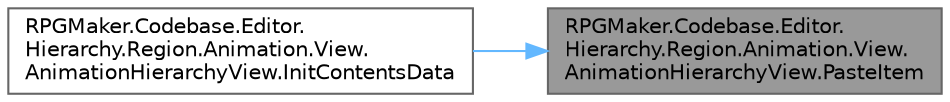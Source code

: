 digraph "RPGMaker.Codebase.Editor.Hierarchy.Region.Animation.View.AnimationHierarchyView.PasteItem"
{
 // LATEX_PDF_SIZE
  bgcolor="transparent";
  edge [fontname=Helvetica,fontsize=10,labelfontname=Helvetica,labelfontsize=10];
  node [fontname=Helvetica,fontsize=10,shape=box,height=0.2,width=0.4];
  rankdir="RL";
  Node1 [id="Node000001",label="RPGMaker.Codebase.Editor.\lHierarchy.Region.Animation.View.\lAnimationHierarchyView.PasteItem",height=0.2,width=0.4,color="gray40", fillcolor="grey60", style="filled", fontcolor="black",tooltip="アニメーションデータのコピー＆貼り付け処理"];
  Node1 -> Node2 [id="edge1_Node000001_Node000002",dir="back",color="steelblue1",style="solid",tooltip=" "];
  Node2 [id="Node000002",label="RPGMaker.Codebase.Editor.\lHierarchy.Region.Animation.View.\lAnimationHierarchyView.InitContentsData",height=0.2,width=0.4,color="grey40", fillcolor="white", style="filled",URL="$dd/dff/class_r_p_g_maker_1_1_codebase_1_1_editor_1_1_hierarchy_1_1_region_1_1_animation_1_1_view_1_1_animation_hierarchy_view.html#ae23895ebe0aab6e9778c1cc298decac2",tooltip="各コンテンツデータの初期化"];
}
